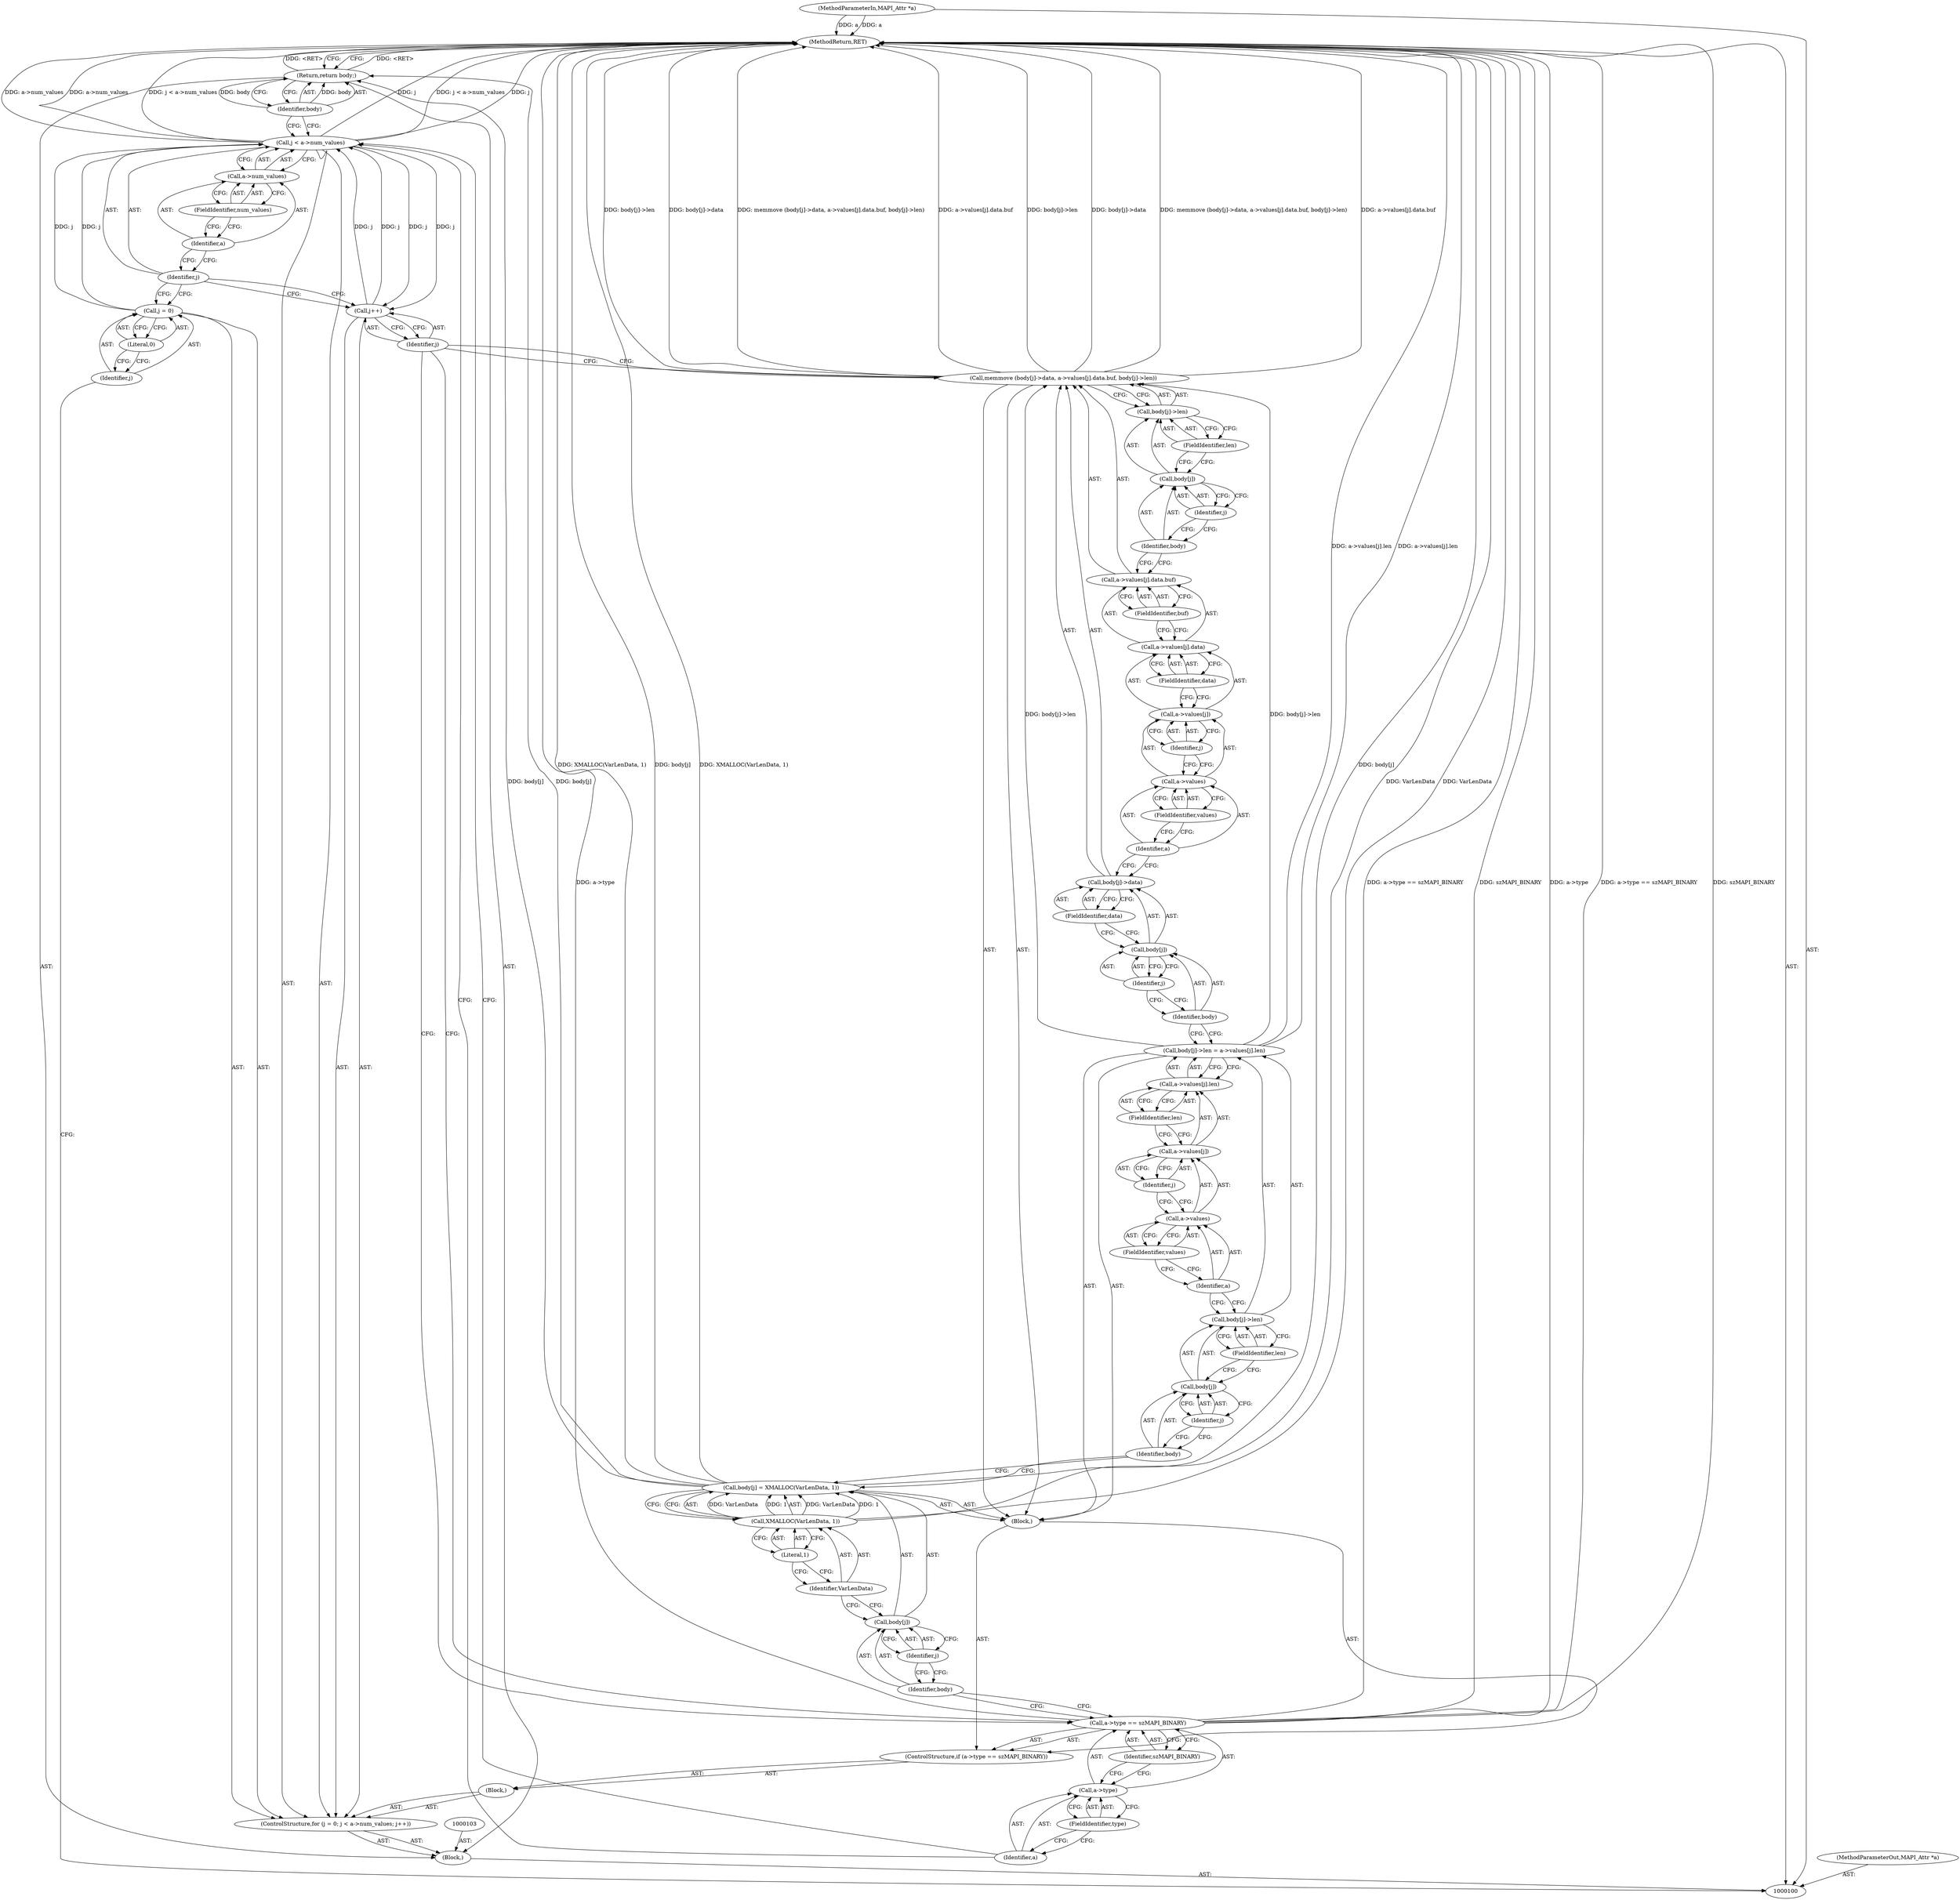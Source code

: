 digraph "0_tnef_8dccf79857ceeb7a6d3e42c1e762e7b865d5344d_0" {
"1000165" [label="(MethodReturn,RET)"];
"1000101" [label="(MethodParameterIn,MAPI_Attr *a)"];
"1000216" [label="(MethodParameterOut,MAPI_Attr *a)"];
"1000134" [label="(Identifier,j)"];
"1000135" [label="(FieldIdentifier,len)"];
"1000136" [label="(Call,a->values[j].len)"];
"1000137" [label="(Call,a->values[j])"];
"1000138" [label="(Call,a->values)"];
"1000139" [label="(Identifier,a)"];
"1000140" [label="(FieldIdentifier,values)"];
"1000141" [label="(Identifier,j)"];
"1000142" [label="(FieldIdentifier,len)"];
"1000130" [label="(Call,body[j]->len = a->values[j].len)"];
"1000131" [label="(Call,body[j]->len)"];
"1000132" [label="(Call,body[j])"];
"1000133" [label="(Identifier,body)"];
"1000144" [label="(Call,body[j]->data)"];
"1000145" [label="(Call,body[j])"];
"1000146" [label="(Identifier,body)"];
"1000147" [label="(Identifier,j)"];
"1000148" [label="(FieldIdentifier,data)"];
"1000149" [label="(Call,a->values[j].data.buf)"];
"1000150" [label="(Call,a->values[j].data)"];
"1000151" [label="(Call,a->values[j])"];
"1000152" [label="(Call,a->values)"];
"1000153" [label="(Identifier,a)"];
"1000154" [label="(FieldIdentifier,values)"];
"1000155" [label="(Identifier,j)"];
"1000156" [label="(FieldIdentifier,data)"];
"1000157" [label="(FieldIdentifier,buf)"];
"1000143" [label="(Call,memmove (body[j]->data, a->values[j].data.buf, body[j]->len))"];
"1000158" [label="(Call,body[j]->len)"];
"1000159" [label="(Call,body[j])"];
"1000160" [label="(Identifier,body)"];
"1000161" [label="(Identifier,j)"];
"1000162" [label="(FieldIdentifier,len)"];
"1000164" [label="(Identifier,body)"];
"1000163" [label="(Return,return body;)"];
"1000102" [label="(Block,)"];
"1000105" [label="(Call,j = 0)"];
"1000106" [label="(Identifier,j)"];
"1000107" [label="(Literal,0)"];
"1000108" [label="(Call,j < a->num_values)"];
"1000109" [label="(Identifier,j)"];
"1000110" [label="(Call,a->num_values)"];
"1000111" [label="(Identifier,a)"];
"1000112" [label="(FieldIdentifier,num_values)"];
"1000113" [label="(Call,j++)"];
"1000114" [label="(Identifier,j)"];
"1000104" [label="(ControlStructure,for (j = 0; j < a->num_values; j++))"];
"1000115" [label="(Block,)"];
"1000117" [label="(Call,a->type == szMAPI_BINARY)"];
"1000118" [label="(Call,a->type)"];
"1000119" [label="(Identifier,a)"];
"1000120" [label="(FieldIdentifier,type)"];
"1000121" [label="(Identifier,szMAPI_BINARY)"];
"1000122" [label="(Block,)"];
"1000116" [label="(ControlStructure,if (a->type == szMAPI_BINARY))"];
"1000126" [label="(Identifier,j)"];
"1000127" [label="(Call,XMALLOC(VarLenData, 1))"];
"1000128" [label="(Identifier,VarLenData)"];
"1000129" [label="(Literal,1)"];
"1000123" [label="(Call,body[j] = XMALLOC(VarLenData, 1))"];
"1000124" [label="(Call,body[j])"];
"1000125" [label="(Identifier,body)"];
"1000165" -> "1000100"  [label="AST: "];
"1000165" -> "1000163"  [label="CFG: "];
"1000117" -> "1000165"  [label="DDG: a->type == szMAPI_BINARY"];
"1000117" -> "1000165"  [label="DDG: szMAPI_BINARY"];
"1000117" -> "1000165"  [label="DDG: a->type"];
"1000108" -> "1000165"  [label="DDG: j < a->num_values"];
"1000108" -> "1000165"  [label="DDG: j"];
"1000108" -> "1000165"  [label="DDG: a->num_values"];
"1000143" -> "1000165"  [label="DDG: a->values[j].data.buf"];
"1000143" -> "1000165"  [label="DDG: body[j]->len"];
"1000143" -> "1000165"  [label="DDG: body[j]->data"];
"1000143" -> "1000165"  [label="DDG: memmove (body[j]->data, a->values[j].data.buf, body[j]->len)"];
"1000123" -> "1000165"  [label="DDG: XMALLOC(VarLenData, 1)"];
"1000123" -> "1000165"  [label="DDG: body[j]"];
"1000127" -> "1000165"  [label="DDG: VarLenData"];
"1000101" -> "1000165"  [label="DDG: a"];
"1000130" -> "1000165"  [label="DDG: a->values[j].len"];
"1000163" -> "1000165"  [label="DDG: <RET>"];
"1000101" -> "1000100"  [label="AST: "];
"1000101" -> "1000165"  [label="DDG: a"];
"1000216" -> "1000100"  [label="AST: "];
"1000134" -> "1000132"  [label="AST: "];
"1000134" -> "1000133"  [label="CFG: "];
"1000132" -> "1000134"  [label="CFG: "];
"1000135" -> "1000131"  [label="AST: "];
"1000135" -> "1000132"  [label="CFG: "];
"1000131" -> "1000135"  [label="CFG: "];
"1000136" -> "1000130"  [label="AST: "];
"1000136" -> "1000142"  [label="CFG: "];
"1000137" -> "1000136"  [label="AST: "];
"1000142" -> "1000136"  [label="AST: "];
"1000130" -> "1000136"  [label="CFG: "];
"1000137" -> "1000136"  [label="AST: "];
"1000137" -> "1000141"  [label="CFG: "];
"1000138" -> "1000137"  [label="AST: "];
"1000141" -> "1000137"  [label="AST: "];
"1000142" -> "1000137"  [label="CFG: "];
"1000138" -> "1000137"  [label="AST: "];
"1000138" -> "1000140"  [label="CFG: "];
"1000139" -> "1000138"  [label="AST: "];
"1000140" -> "1000138"  [label="AST: "];
"1000141" -> "1000138"  [label="CFG: "];
"1000139" -> "1000138"  [label="AST: "];
"1000139" -> "1000131"  [label="CFG: "];
"1000140" -> "1000139"  [label="CFG: "];
"1000140" -> "1000138"  [label="AST: "];
"1000140" -> "1000139"  [label="CFG: "];
"1000138" -> "1000140"  [label="CFG: "];
"1000141" -> "1000137"  [label="AST: "];
"1000141" -> "1000138"  [label="CFG: "];
"1000137" -> "1000141"  [label="CFG: "];
"1000142" -> "1000136"  [label="AST: "];
"1000142" -> "1000137"  [label="CFG: "];
"1000136" -> "1000142"  [label="CFG: "];
"1000130" -> "1000122"  [label="AST: "];
"1000130" -> "1000136"  [label="CFG: "];
"1000131" -> "1000130"  [label="AST: "];
"1000136" -> "1000130"  [label="AST: "];
"1000146" -> "1000130"  [label="CFG: "];
"1000130" -> "1000165"  [label="DDG: a->values[j].len"];
"1000130" -> "1000143"  [label="DDG: body[j]->len"];
"1000131" -> "1000130"  [label="AST: "];
"1000131" -> "1000135"  [label="CFG: "];
"1000132" -> "1000131"  [label="AST: "];
"1000135" -> "1000131"  [label="AST: "];
"1000139" -> "1000131"  [label="CFG: "];
"1000132" -> "1000131"  [label="AST: "];
"1000132" -> "1000134"  [label="CFG: "];
"1000133" -> "1000132"  [label="AST: "];
"1000134" -> "1000132"  [label="AST: "];
"1000135" -> "1000132"  [label="CFG: "];
"1000133" -> "1000132"  [label="AST: "];
"1000133" -> "1000123"  [label="CFG: "];
"1000134" -> "1000133"  [label="CFG: "];
"1000144" -> "1000143"  [label="AST: "];
"1000144" -> "1000148"  [label="CFG: "];
"1000145" -> "1000144"  [label="AST: "];
"1000148" -> "1000144"  [label="AST: "];
"1000153" -> "1000144"  [label="CFG: "];
"1000145" -> "1000144"  [label="AST: "];
"1000145" -> "1000147"  [label="CFG: "];
"1000146" -> "1000145"  [label="AST: "];
"1000147" -> "1000145"  [label="AST: "];
"1000148" -> "1000145"  [label="CFG: "];
"1000146" -> "1000145"  [label="AST: "];
"1000146" -> "1000130"  [label="CFG: "];
"1000147" -> "1000146"  [label="CFG: "];
"1000147" -> "1000145"  [label="AST: "];
"1000147" -> "1000146"  [label="CFG: "];
"1000145" -> "1000147"  [label="CFG: "];
"1000148" -> "1000144"  [label="AST: "];
"1000148" -> "1000145"  [label="CFG: "];
"1000144" -> "1000148"  [label="CFG: "];
"1000149" -> "1000143"  [label="AST: "];
"1000149" -> "1000157"  [label="CFG: "];
"1000150" -> "1000149"  [label="AST: "];
"1000157" -> "1000149"  [label="AST: "];
"1000160" -> "1000149"  [label="CFG: "];
"1000150" -> "1000149"  [label="AST: "];
"1000150" -> "1000156"  [label="CFG: "];
"1000151" -> "1000150"  [label="AST: "];
"1000156" -> "1000150"  [label="AST: "];
"1000157" -> "1000150"  [label="CFG: "];
"1000151" -> "1000150"  [label="AST: "];
"1000151" -> "1000155"  [label="CFG: "];
"1000152" -> "1000151"  [label="AST: "];
"1000155" -> "1000151"  [label="AST: "];
"1000156" -> "1000151"  [label="CFG: "];
"1000152" -> "1000151"  [label="AST: "];
"1000152" -> "1000154"  [label="CFG: "];
"1000153" -> "1000152"  [label="AST: "];
"1000154" -> "1000152"  [label="AST: "];
"1000155" -> "1000152"  [label="CFG: "];
"1000153" -> "1000152"  [label="AST: "];
"1000153" -> "1000144"  [label="CFG: "];
"1000154" -> "1000153"  [label="CFG: "];
"1000154" -> "1000152"  [label="AST: "];
"1000154" -> "1000153"  [label="CFG: "];
"1000152" -> "1000154"  [label="CFG: "];
"1000155" -> "1000151"  [label="AST: "];
"1000155" -> "1000152"  [label="CFG: "];
"1000151" -> "1000155"  [label="CFG: "];
"1000156" -> "1000150"  [label="AST: "];
"1000156" -> "1000151"  [label="CFG: "];
"1000150" -> "1000156"  [label="CFG: "];
"1000157" -> "1000149"  [label="AST: "];
"1000157" -> "1000150"  [label="CFG: "];
"1000149" -> "1000157"  [label="CFG: "];
"1000143" -> "1000122"  [label="AST: "];
"1000143" -> "1000158"  [label="CFG: "];
"1000144" -> "1000143"  [label="AST: "];
"1000149" -> "1000143"  [label="AST: "];
"1000158" -> "1000143"  [label="AST: "];
"1000114" -> "1000143"  [label="CFG: "];
"1000143" -> "1000165"  [label="DDG: a->values[j].data.buf"];
"1000143" -> "1000165"  [label="DDG: body[j]->len"];
"1000143" -> "1000165"  [label="DDG: body[j]->data"];
"1000143" -> "1000165"  [label="DDG: memmove (body[j]->data, a->values[j].data.buf, body[j]->len)"];
"1000130" -> "1000143"  [label="DDG: body[j]->len"];
"1000158" -> "1000143"  [label="AST: "];
"1000158" -> "1000162"  [label="CFG: "];
"1000159" -> "1000158"  [label="AST: "];
"1000162" -> "1000158"  [label="AST: "];
"1000143" -> "1000158"  [label="CFG: "];
"1000159" -> "1000158"  [label="AST: "];
"1000159" -> "1000161"  [label="CFG: "];
"1000160" -> "1000159"  [label="AST: "];
"1000161" -> "1000159"  [label="AST: "];
"1000162" -> "1000159"  [label="CFG: "];
"1000160" -> "1000159"  [label="AST: "];
"1000160" -> "1000149"  [label="CFG: "];
"1000161" -> "1000160"  [label="CFG: "];
"1000161" -> "1000159"  [label="AST: "];
"1000161" -> "1000160"  [label="CFG: "];
"1000159" -> "1000161"  [label="CFG: "];
"1000162" -> "1000158"  [label="AST: "];
"1000162" -> "1000159"  [label="CFG: "];
"1000158" -> "1000162"  [label="CFG: "];
"1000164" -> "1000163"  [label="AST: "];
"1000164" -> "1000108"  [label="CFG: "];
"1000163" -> "1000164"  [label="CFG: "];
"1000164" -> "1000163"  [label="DDG: body"];
"1000163" -> "1000102"  [label="AST: "];
"1000163" -> "1000164"  [label="CFG: "];
"1000164" -> "1000163"  [label="AST: "];
"1000165" -> "1000163"  [label="CFG: "];
"1000163" -> "1000165"  [label="DDG: <RET>"];
"1000164" -> "1000163"  [label="DDG: body"];
"1000123" -> "1000163"  [label="DDG: body[j]"];
"1000102" -> "1000100"  [label="AST: "];
"1000103" -> "1000102"  [label="AST: "];
"1000104" -> "1000102"  [label="AST: "];
"1000163" -> "1000102"  [label="AST: "];
"1000105" -> "1000104"  [label="AST: "];
"1000105" -> "1000107"  [label="CFG: "];
"1000106" -> "1000105"  [label="AST: "];
"1000107" -> "1000105"  [label="AST: "];
"1000109" -> "1000105"  [label="CFG: "];
"1000105" -> "1000108"  [label="DDG: j"];
"1000106" -> "1000105"  [label="AST: "];
"1000106" -> "1000100"  [label="CFG: "];
"1000107" -> "1000106"  [label="CFG: "];
"1000107" -> "1000105"  [label="AST: "];
"1000107" -> "1000106"  [label="CFG: "];
"1000105" -> "1000107"  [label="CFG: "];
"1000108" -> "1000104"  [label="AST: "];
"1000108" -> "1000110"  [label="CFG: "];
"1000109" -> "1000108"  [label="AST: "];
"1000110" -> "1000108"  [label="AST: "];
"1000119" -> "1000108"  [label="CFG: "];
"1000164" -> "1000108"  [label="CFG: "];
"1000108" -> "1000165"  [label="DDG: j < a->num_values"];
"1000108" -> "1000165"  [label="DDG: j"];
"1000108" -> "1000165"  [label="DDG: a->num_values"];
"1000113" -> "1000108"  [label="DDG: j"];
"1000105" -> "1000108"  [label="DDG: j"];
"1000108" -> "1000113"  [label="DDG: j"];
"1000109" -> "1000108"  [label="AST: "];
"1000109" -> "1000105"  [label="CFG: "];
"1000109" -> "1000113"  [label="CFG: "];
"1000111" -> "1000109"  [label="CFG: "];
"1000110" -> "1000108"  [label="AST: "];
"1000110" -> "1000112"  [label="CFG: "];
"1000111" -> "1000110"  [label="AST: "];
"1000112" -> "1000110"  [label="AST: "];
"1000108" -> "1000110"  [label="CFG: "];
"1000111" -> "1000110"  [label="AST: "];
"1000111" -> "1000109"  [label="CFG: "];
"1000112" -> "1000111"  [label="CFG: "];
"1000112" -> "1000110"  [label="AST: "];
"1000112" -> "1000111"  [label="CFG: "];
"1000110" -> "1000112"  [label="CFG: "];
"1000113" -> "1000104"  [label="AST: "];
"1000113" -> "1000114"  [label="CFG: "];
"1000114" -> "1000113"  [label="AST: "];
"1000109" -> "1000113"  [label="CFG: "];
"1000113" -> "1000108"  [label="DDG: j"];
"1000108" -> "1000113"  [label="DDG: j"];
"1000114" -> "1000113"  [label="AST: "];
"1000114" -> "1000143"  [label="CFG: "];
"1000114" -> "1000117"  [label="CFG: "];
"1000113" -> "1000114"  [label="CFG: "];
"1000104" -> "1000102"  [label="AST: "];
"1000105" -> "1000104"  [label="AST: "];
"1000108" -> "1000104"  [label="AST: "];
"1000113" -> "1000104"  [label="AST: "];
"1000115" -> "1000104"  [label="AST: "];
"1000115" -> "1000104"  [label="AST: "];
"1000116" -> "1000115"  [label="AST: "];
"1000117" -> "1000116"  [label="AST: "];
"1000117" -> "1000121"  [label="CFG: "];
"1000118" -> "1000117"  [label="AST: "];
"1000121" -> "1000117"  [label="AST: "];
"1000125" -> "1000117"  [label="CFG: "];
"1000114" -> "1000117"  [label="CFG: "];
"1000117" -> "1000165"  [label="DDG: a->type == szMAPI_BINARY"];
"1000117" -> "1000165"  [label="DDG: szMAPI_BINARY"];
"1000117" -> "1000165"  [label="DDG: a->type"];
"1000118" -> "1000117"  [label="AST: "];
"1000118" -> "1000120"  [label="CFG: "];
"1000119" -> "1000118"  [label="AST: "];
"1000120" -> "1000118"  [label="AST: "];
"1000121" -> "1000118"  [label="CFG: "];
"1000119" -> "1000118"  [label="AST: "];
"1000119" -> "1000108"  [label="CFG: "];
"1000120" -> "1000119"  [label="CFG: "];
"1000120" -> "1000118"  [label="AST: "];
"1000120" -> "1000119"  [label="CFG: "];
"1000118" -> "1000120"  [label="CFG: "];
"1000121" -> "1000117"  [label="AST: "];
"1000121" -> "1000118"  [label="CFG: "];
"1000117" -> "1000121"  [label="CFG: "];
"1000122" -> "1000116"  [label="AST: "];
"1000123" -> "1000122"  [label="AST: "];
"1000130" -> "1000122"  [label="AST: "];
"1000143" -> "1000122"  [label="AST: "];
"1000116" -> "1000115"  [label="AST: "];
"1000117" -> "1000116"  [label="AST: "];
"1000122" -> "1000116"  [label="AST: "];
"1000126" -> "1000124"  [label="AST: "];
"1000126" -> "1000125"  [label="CFG: "];
"1000124" -> "1000126"  [label="CFG: "];
"1000127" -> "1000123"  [label="AST: "];
"1000127" -> "1000129"  [label="CFG: "];
"1000128" -> "1000127"  [label="AST: "];
"1000129" -> "1000127"  [label="AST: "];
"1000123" -> "1000127"  [label="CFG: "];
"1000127" -> "1000165"  [label="DDG: VarLenData"];
"1000127" -> "1000123"  [label="DDG: VarLenData"];
"1000127" -> "1000123"  [label="DDG: 1"];
"1000128" -> "1000127"  [label="AST: "];
"1000128" -> "1000124"  [label="CFG: "];
"1000129" -> "1000128"  [label="CFG: "];
"1000129" -> "1000127"  [label="AST: "];
"1000129" -> "1000128"  [label="CFG: "];
"1000127" -> "1000129"  [label="CFG: "];
"1000123" -> "1000122"  [label="AST: "];
"1000123" -> "1000127"  [label="CFG: "];
"1000124" -> "1000123"  [label="AST: "];
"1000127" -> "1000123"  [label="AST: "];
"1000133" -> "1000123"  [label="CFG: "];
"1000123" -> "1000165"  [label="DDG: XMALLOC(VarLenData, 1)"];
"1000123" -> "1000165"  [label="DDG: body[j]"];
"1000127" -> "1000123"  [label="DDG: VarLenData"];
"1000127" -> "1000123"  [label="DDG: 1"];
"1000123" -> "1000163"  [label="DDG: body[j]"];
"1000124" -> "1000123"  [label="AST: "];
"1000124" -> "1000126"  [label="CFG: "];
"1000125" -> "1000124"  [label="AST: "];
"1000126" -> "1000124"  [label="AST: "];
"1000128" -> "1000124"  [label="CFG: "];
"1000125" -> "1000124"  [label="AST: "];
"1000125" -> "1000117"  [label="CFG: "];
"1000126" -> "1000125"  [label="CFG: "];
}
